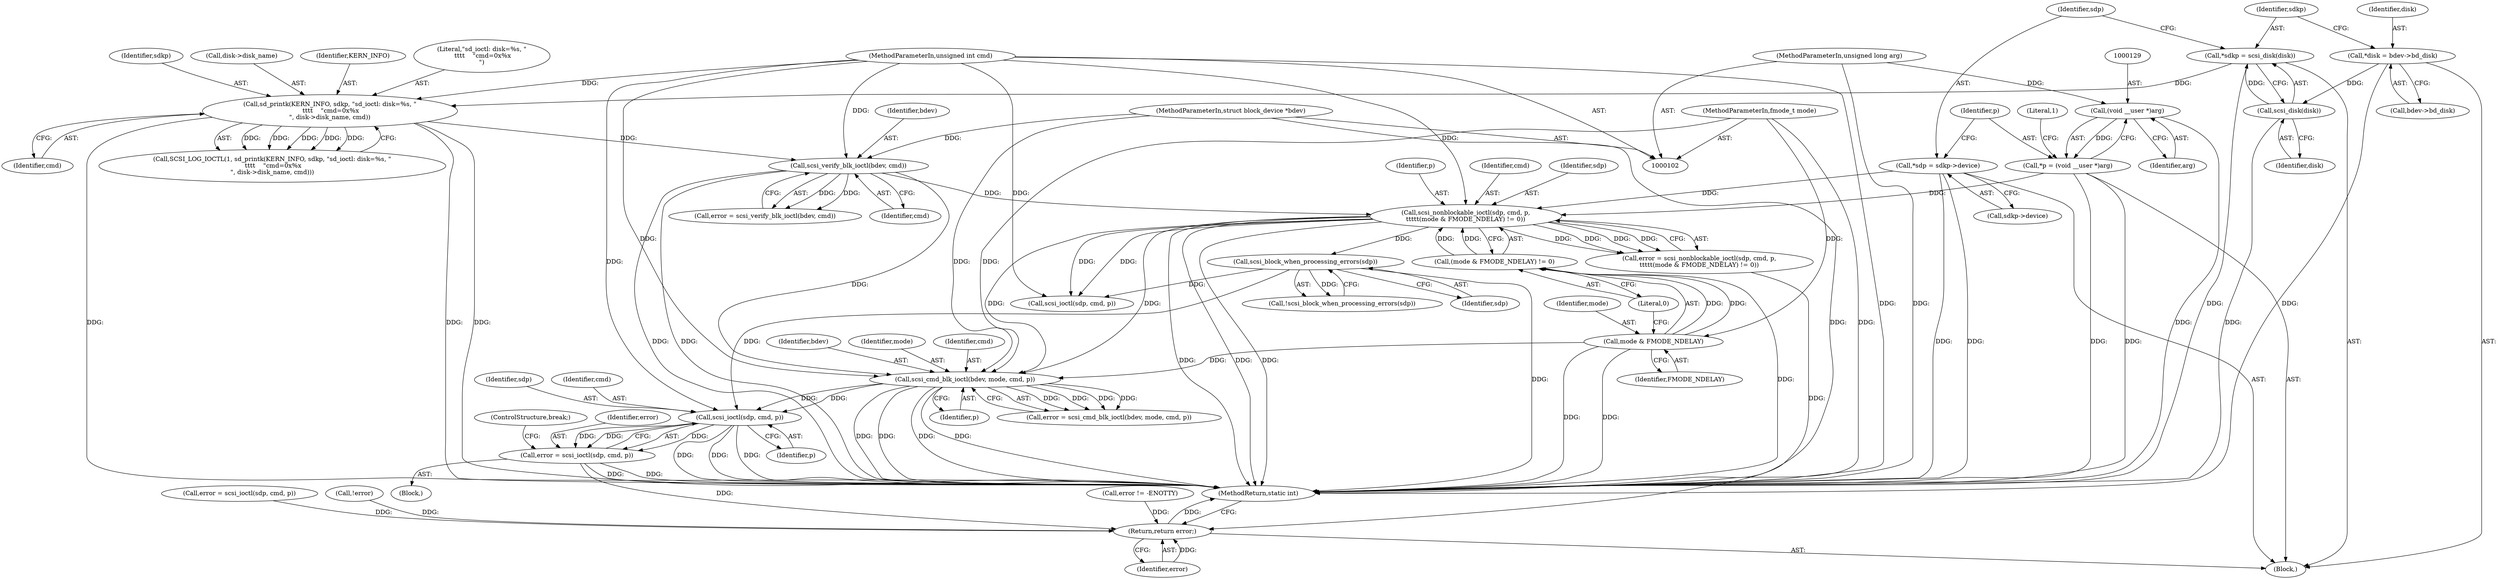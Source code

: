digraph "0_linux_0bfc96cb77224736dfa35c3c555d37b3646ef35e_1@pointer" {
"1000200" [label="(Call,scsi_ioctl(sdp, cmd, p))"];
"1000167" [label="(Call,scsi_block_when_processing_errors(sdp))"];
"1000155" [label="(Call,scsi_nonblockable_ioctl(sdp, cmd, p,\n\t\t\t\t\t(mode & FMODE_NDELAY) != 0))"];
"1000120" [label="(Call,*sdp = sdkp->device)"];
"1000144" [label="(Call,scsi_verify_blk_ioctl(bdev, cmd))"];
"1000103" [label="(MethodParameterIn,struct block_device *bdev)"];
"1000134" [label="(Call,sd_printk(KERN_INFO, sdkp, \"sd_ioctl: disk=%s, \"\n \t\t\t\t    \"cmd=0x%x\n\", disk->disk_name, cmd))"];
"1000115" [label="(Call,*sdkp = scsi_disk(disk))"];
"1000117" [label="(Call,scsi_disk(disk))"];
"1000109" [label="(Call,*disk = bdev->bd_disk)"];
"1000105" [label="(MethodParameterIn,unsigned int cmd)"];
"1000126" [label="(Call,*p = (void __user *)arg)"];
"1000128" [label="(Call,(void __user *)arg)"];
"1000106" [label="(MethodParameterIn,unsigned long arg)"];
"1000159" [label="(Call,(mode & FMODE_NDELAY) != 0)"];
"1000160" [label="(Call,mode & FMODE_NDELAY)"];
"1000104" [label="(MethodParameterIn,fmode_t mode)"];
"1000187" [label="(Call,scsi_cmd_blk_ioctl(bdev, mode, cmd, p))"];
"1000198" [label="(Call,error = scsi_ioctl(sdp, cmd, p))"];
"1000206" [label="(Return,return error;)"];
"1000166" [label="(Call,!scsi_block_when_processing_errors(sdp))"];
"1000188" [label="(Identifier,bdev)"];
"1000126" [label="(Call,*p = (void __user *)arg)"];
"1000198" [label="(Call,error = scsi_ioctl(sdp, cmd, p))"];
"1000128" [label="(Call,(void __user *)arg)"];
"1000122" [label="(Call,sdkp->device)"];
"1000191" [label="(Identifier,p)"];
"1000177" [label="(Call,error = scsi_ioctl(sdp, cmd, p))"];
"1000137" [label="(Literal,\"sd_ioctl: disk=%s, \"\n \t\t\t\t    \"cmd=0x%x\n\")"];
"1000130" [label="(Identifier,arg)"];
"1000167" [label="(Call,scsi_block_when_processing_errors(sdp))"];
"1000155" [label="(Call,scsi_nonblockable_ioctl(sdp, cmd, p,\n\t\t\t\t\t(mode & FMODE_NDELAY) != 0))"];
"1000157" [label="(Identifier,cmd)"];
"1000104" [label="(MethodParameterIn,fmode_t mode)"];
"1000117" [label="(Call,scsi_disk(disk))"];
"1000141" [label="(Identifier,cmd)"];
"1000109" [label="(Call,*disk = bdev->bd_disk)"];
"1000111" [label="(Call,bdev->bd_disk)"];
"1000204" [label="(ControlStructure,break;)"];
"1000206" [label="(Return,return error;)"];
"1000110" [label="(Identifier,disk)"];
"1000189" [label="(Identifier,mode)"];
"1000120" [label="(Call,*sdp = sdkp->device)"];
"1000190" [label="(Identifier,cmd)"];
"1000161" [label="(Identifier,mode)"];
"1000156" [label="(Identifier,sdp)"];
"1000142" [label="(Call,error = scsi_verify_blk_ioctl(bdev, cmd))"];
"1000118" [label="(Identifier,disk)"];
"1000136" [label="(Identifier,sdkp)"];
"1000138" [label="(Call,disk->disk_name)"];
"1000135" [label="(Identifier,KERN_INFO)"];
"1000160" [label="(Call,mode & FMODE_NDELAY)"];
"1000203" [label="(Identifier,p)"];
"1000169" [label="(Call,!error)"];
"1000200" [label="(Call,scsi_ioctl(sdp, cmd, p))"];
"1000146" [label="(Identifier,cmd)"];
"1000153" [label="(Call,error = scsi_nonblockable_ioctl(sdp, cmd, p,\n\t\t\t\t\t(mode & FMODE_NDELAY) != 0))"];
"1000133" [label="(Literal,1)"];
"1000207" [label="(Identifier,error)"];
"1000107" [label="(Block,)"];
"1000159" [label="(Call,(mode & FMODE_NDELAY) != 0)"];
"1000187" [label="(Call,scsi_cmd_blk_ioctl(bdev, mode, cmd, p))"];
"1000127" [label="(Identifier,p)"];
"1000162" [label="(Identifier,FMODE_NDELAY)"];
"1000168" [label="(Identifier,sdp)"];
"1000103" [label="(MethodParameterIn,struct block_device *bdev)"];
"1000163" [label="(Literal,0)"];
"1000106" [label="(MethodParameterIn,unsigned long arg)"];
"1000202" [label="(Identifier,cmd)"];
"1000116" [label="(Identifier,sdkp)"];
"1000201" [label="(Identifier,sdp)"];
"1000115" [label="(Call,*sdkp = scsi_disk(disk))"];
"1000179" [label="(Call,scsi_ioctl(sdp, cmd, p))"];
"1000134" [label="(Call,sd_printk(KERN_INFO, sdkp, \"sd_ioctl: disk=%s, \"\n \t\t\t\t    \"cmd=0x%x\n\", disk->disk_name, cmd))"];
"1000132" [label="(Call,SCSI_LOG_IOCTL(1, sd_printk(KERN_INFO, sdkp, \"sd_ioctl: disk=%s, \"\n \t\t\t\t    \"cmd=0x%x\n\", disk->disk_name, cmd)))"];
"1000174" [label="(Block,)"];
"1000145" [label="(Identifier,bdev)"];
"1000105" [label="(MethodParameterIn,unsigned int cmd)"];
"1000158" [label="(Identifier,p)"];
"1000208" [label="(MethodReturn,static int)"];
"1000185" [label="(Call,error = scsi_cmd_blk_ioctl(bdev, mode, cmd, p))"];
"1000199" [label="(Identifier,error)"];
"1000193" [label="(Call,error != -ENOTTY)"];
"1000121" [label="(Identifier,sdp)"];
"1000144" [label="(Call,scsi_verify_blk_ioctl(bdev, cmd))"];
"1000200" -> "1000198"  [label="AST: "];
"1000200" -> "1000203"  [label="CFG: "];
"1000201" -> "1000200"  [label="AST: "];
"1000202" -> "1000200"  [label="AST: "];
"1000203" -> "1000200"  [label="AST: "];
"1000198" -> "1000200"  [label="CFG: "];
"1000200" -> "1000208"  [label="DDG: "];
"1000200" -> "1000208"  [label="DDG: "];
"1000200" -> "1000208"  [label="DDG: "];
"1000200" -> "1000198"  [label="DDG: "];
"1000200" -> "1000198"  [label="DDG: "];
"1000200" -> "1000198"  [label="DDG: "];
"1000167" -> "1000200"  [label="DDG: "];
"1000187" -> "1000200"  [label="DDG: "];
"1000187" -> "1000200"  [label="DDG: "];
"1000105" -> "1000200"  [label="DDG: "];
"1000167" -> "1000166"  [label="AST: "];
"1000167" -> "1000168"  [label="CFG: "];
"1000168" -> "1000167"  [label="AST: "];
"1000166" -> "1000167"  [label="CFG: "];
"1000167" -> "1000208"  [label="DDG: "];
"1000167" -> "1000166"  [label="DDG: "];
"1000155" -> "1000167"  [label="DDG: "];
"1000167" -> "1000179"  [label="DDG: "];
"1000155" -> "1000153"  [label="AST: "];
"1000155" -> "1000159"  [label="CFG: "];
"1000156" -> "1000155"  [label="AST: "];
"1000157" -> "1000155"  [label="AST: "];
"1000158" -> "1000155"  [label="AST: "];
"1000159" -> "1000155"  [label="AST: "];
"1000153" -> "1000155"  [label="CFG: "];
"1000155" -> "1000208"  [label="DDG: "];
"1000155" -> "1000208"  [label="DDG: "];
"1000155" -> "1000208"  [label="DDG: "];
"1000155" -> "1000153"  [label="DDG: "];
"1000155" -> "1000153"  [label="DDG: "];
"1000155" -> "1000153"  [label="DDG: "];
"1000155" -> "1000153"  [label="DDG: "];
"1000120" -> "1000155"  [label="DDG: "];
"1000144" -> "1000155"  [label="DDG: "];
"1000105" -> "1000155"  [label="DDG: "];
"1000126" -> "1000155"  [label="DDG: "];
"1000159" -> "1000155"  [label="DDG: "];
"1000159" -> "1000155"  [label="DDG: "];
"1000155" -> "1000179"  [label="DDG: "];
"1000155" -> "1000179"  [label="DDG: "];
"1000155" -> "1000187"  [label="DDG: "];
"1000155" -> "1000187"  [label="DDG: "];
"1000120" -> "1000107"  [label="AST: "];
"1000120" -> "1000122"  [label="CFG: "];
"1000121" -> "1000120"  [label="AST: "];
"1000122" -> "1000120"  [label="AST: "];
"1000127" -> "1000120"  [label="CFG: "];
"1000120" -> "1000208"  [label="DDG: "];
"1000120" -> "1000208"  [label="DDG: "];
"1000144" -> "1000142"  [label="AST: "];
"1000144" -> "1000146"  [label="CFG: "];
"1000145" -> "1000144"  [label="AST: "];
"1000146" -> "1000144"  [label="AST: "];
"1000142" -> "1000144"  [label="CFG: "];
"1000144" -> "1000208"  [label="DDG: "];
"1000144" -> "1000208"  [label="DDG: "];
"1000144" -> "1000142"  [label="DDG: "];
"1000144" -> "1000142"  [label="DDG: "];
"1000103" -> "1000144"  [label="DDG: "];
"1000134" -> "1000144"  [label="DDG: "];
"1000105" -> "1000144"  [label="DDG: "];
"1000144" -> "1000187"  [label="DDG: "];
"1000103" -> "1000102"  [label="AST: "];
"1000103" -> "1000208"  [label="DDG: "];
"1000103" -> "1000187"  [label="DDG: "];
"1000134" -> "1000132"  [label="AST: "];
"1000134" -> "1000141"  [label="CFG: "];
"1000135" -> "1000134"  [label="AST: "];
"1000136" -> "1000134"  [label="AST: "];
"1000137" -> "1000134"  [label="AST: "];
"1000138" -> "1000134"  [label="AST: "];
"1000141" -> "1000134"  [label="AST: "];
"1000132" -> "1000134"  [label="CFG: "];
"1000134" -> "1000208"  [label="DDG: "];
"1000134" -> "1000208"  [label="DDG: "];
"1000134" -> "1000208"  [label="DDG: "];
"1000134" -> "1000132"  [label="DDG: "];
"1000134" -> "1000132"  [label="DDG: "];
"1000134" -> "1000132"  [label="DDG: "];
"1000134" -> "1000132"  [label="DDG: "];
"1000134" -> "1000132"  [label="DDG: "];
"1000115" -> "1000134"  [label="DDG: "];
"1000105" -> "1000134"  [label="DDG: "];
"1000115" -> "1000107"  [label="AST: "];
"1000115" -> "1000117"  [label="CFG: "];
"1000116" -> "1000115"  [label="AST: "];
"1000117" -> "1000115"  [label="AST: "];
"1000121" -> "1000115"  [label="CFG: "];
"1000115" -> "1000208"  [label="DDG: "];
"1000117" -> "1000115"  [label="DDG: "];
"1000117" -> "1000118"  [label="CFG: "];
"1000118" -> "1000117"  [label="AST: "];
"1000117" -> "1000208"  [label="DDG: "];
"1000109" -> "1000117"  [label="DDG: "];
"1000109" -> "1000107"  [label="AST: "];
"1000109" -> "1000111"  [label="CFG: "];
"1000110" -> "1000109"  [label="AST: "];
"1000111" -> "1000109"  [label="AST: "];
"1000116" -> "1000109"  [label="CFG: "];
"1000109" -> "1000208"  [label="DDG: "];
"1000105" -> "1000102"  [label="AST: "];
"1000105" -> "1000208"  [label="DDG: "];
"1000105" -> "1000179"  [label="DDG: "];
"1000105" -> "1000187"  [label="DDG: "];
"1000126" -> "1000107"  [label="AST: "];
"1000126" -> "1000128"  [label="CFG: "];
"1000127" -> "1000126"  [label="AST: "];
"1000128" -> "1000126"  [label="AST: "];
"1000133" -> "1000126"  [label="CFG: "];
"1000126" -> "1000208"  [label="DDG: "];
"1000126" -> "1000208"  [label="DDG: "];
"1000128" -> "1000126"  [label="DDG: "];
"1000128" -> "1000130"  [label="CFG: "];
"1000129" -> "1000128"  [label="AST: "];
"1000130" -> "1000128"  [label="AST: "];
"1000128" -> "1000208"  [label="DDG: "];
"1000106" -> "1000128"  [label="DDG: "];
"1000106" -> "1000102"  [label="AST: "];
"1000106" -> "1000208"  [label="DDG: "];
"1000159" -> "1000163"  [label="CFG: "];
"1000160" -> "1000159"  [label="AST: "];
"1000163" -> "1000159"  [label="AST: "];
"1000159" -> "1000208"  [label="DDG: "];
"1000160" -> "1000159"  [label="DDG: "];
"1000160" -> "1000159"  [label="DDG: "];
"1000160" -> "1000162"  [label="CFG: "];
"1000161" -> "1000160"  [label="AST: "];
"1000162" -> "1000160"  [label="AST: "];
"1000163" -> "1000160"  [label="CFG: "];
"1000160" -> "1000208"  [label="DDG: "];
"1000160" -> "1000208"  [label="DDG: "];
"1000104" -> "1000160"  [label="DDG: "];
"1000160" -> "1000187"  [label="DDG: "];
"1000104" -> "1000102"  [label="AST: "];
"1000104" -> "1000208"  [label="DDG: "];
"1000104" -> "1000187"  [label="DDG: "];
"1000187" -> "1000185"  [label="AST: "];
"1000187" -> "1000191"  [label="CFG: "];
"1000188" -> "1000187"  [label="AST: "];
"1000189" -> "1000187"  [label="AST: "];
"1000190" -> "1000187"  [label="AST: "];
"1000191" -> "1000187"  [label="AST: "];
"1000185" -> "1000187"  [label="CFG: "];
"1000187" -> "1000208"  [label="DDG: "];
"1000187" -> "1000208"  [label="DDG: "];
"1000187" -> "1000208"  [label="DDG: "];
"1000187" -> "1000208"  [label="DDG: "];
"1000187" -> "1000185"  [label="DDG: "];
"1000187" -> "1000185"  [label="DDG: "];
"1000187" -> "1000185"  [label="DDG: "];
"1000187" -> "1000185"  [label="DDG: "];
"1000198" -> "1000174"  [label="AST: "];
"1000199" -> "1000198"  [label="AST: "];
"1000204" -> "1000198"  [label="CFG: "];
"1000198" -> "1000208"  [label="DDG: "];
"1000198" -> "1000208"  [label="DDG: "];
"1000198" -> "1000206"  [label="DDG: "];
"1000206" -> "1000107"  [label="AST: "];
"1000206" -> "1000207"  [label="CFG: "];
"1000207" -> "1000206"  [label="AST: "];
"1000208" -> "1000206"  [label="CFG: "];
"1000206" -> "1000208"  [label="DDG: "];
"1000207" -> "1000206"  [label="DDG: "];
"1000177" -> "1000206"  [label="DDG: "];
"1000193" -> "1000206"  [label="DDG: "];
"1000153" -> "1000206"  [label="DDG: "];
"1000169" -> "1000206"  [label="DDG: "];
}
